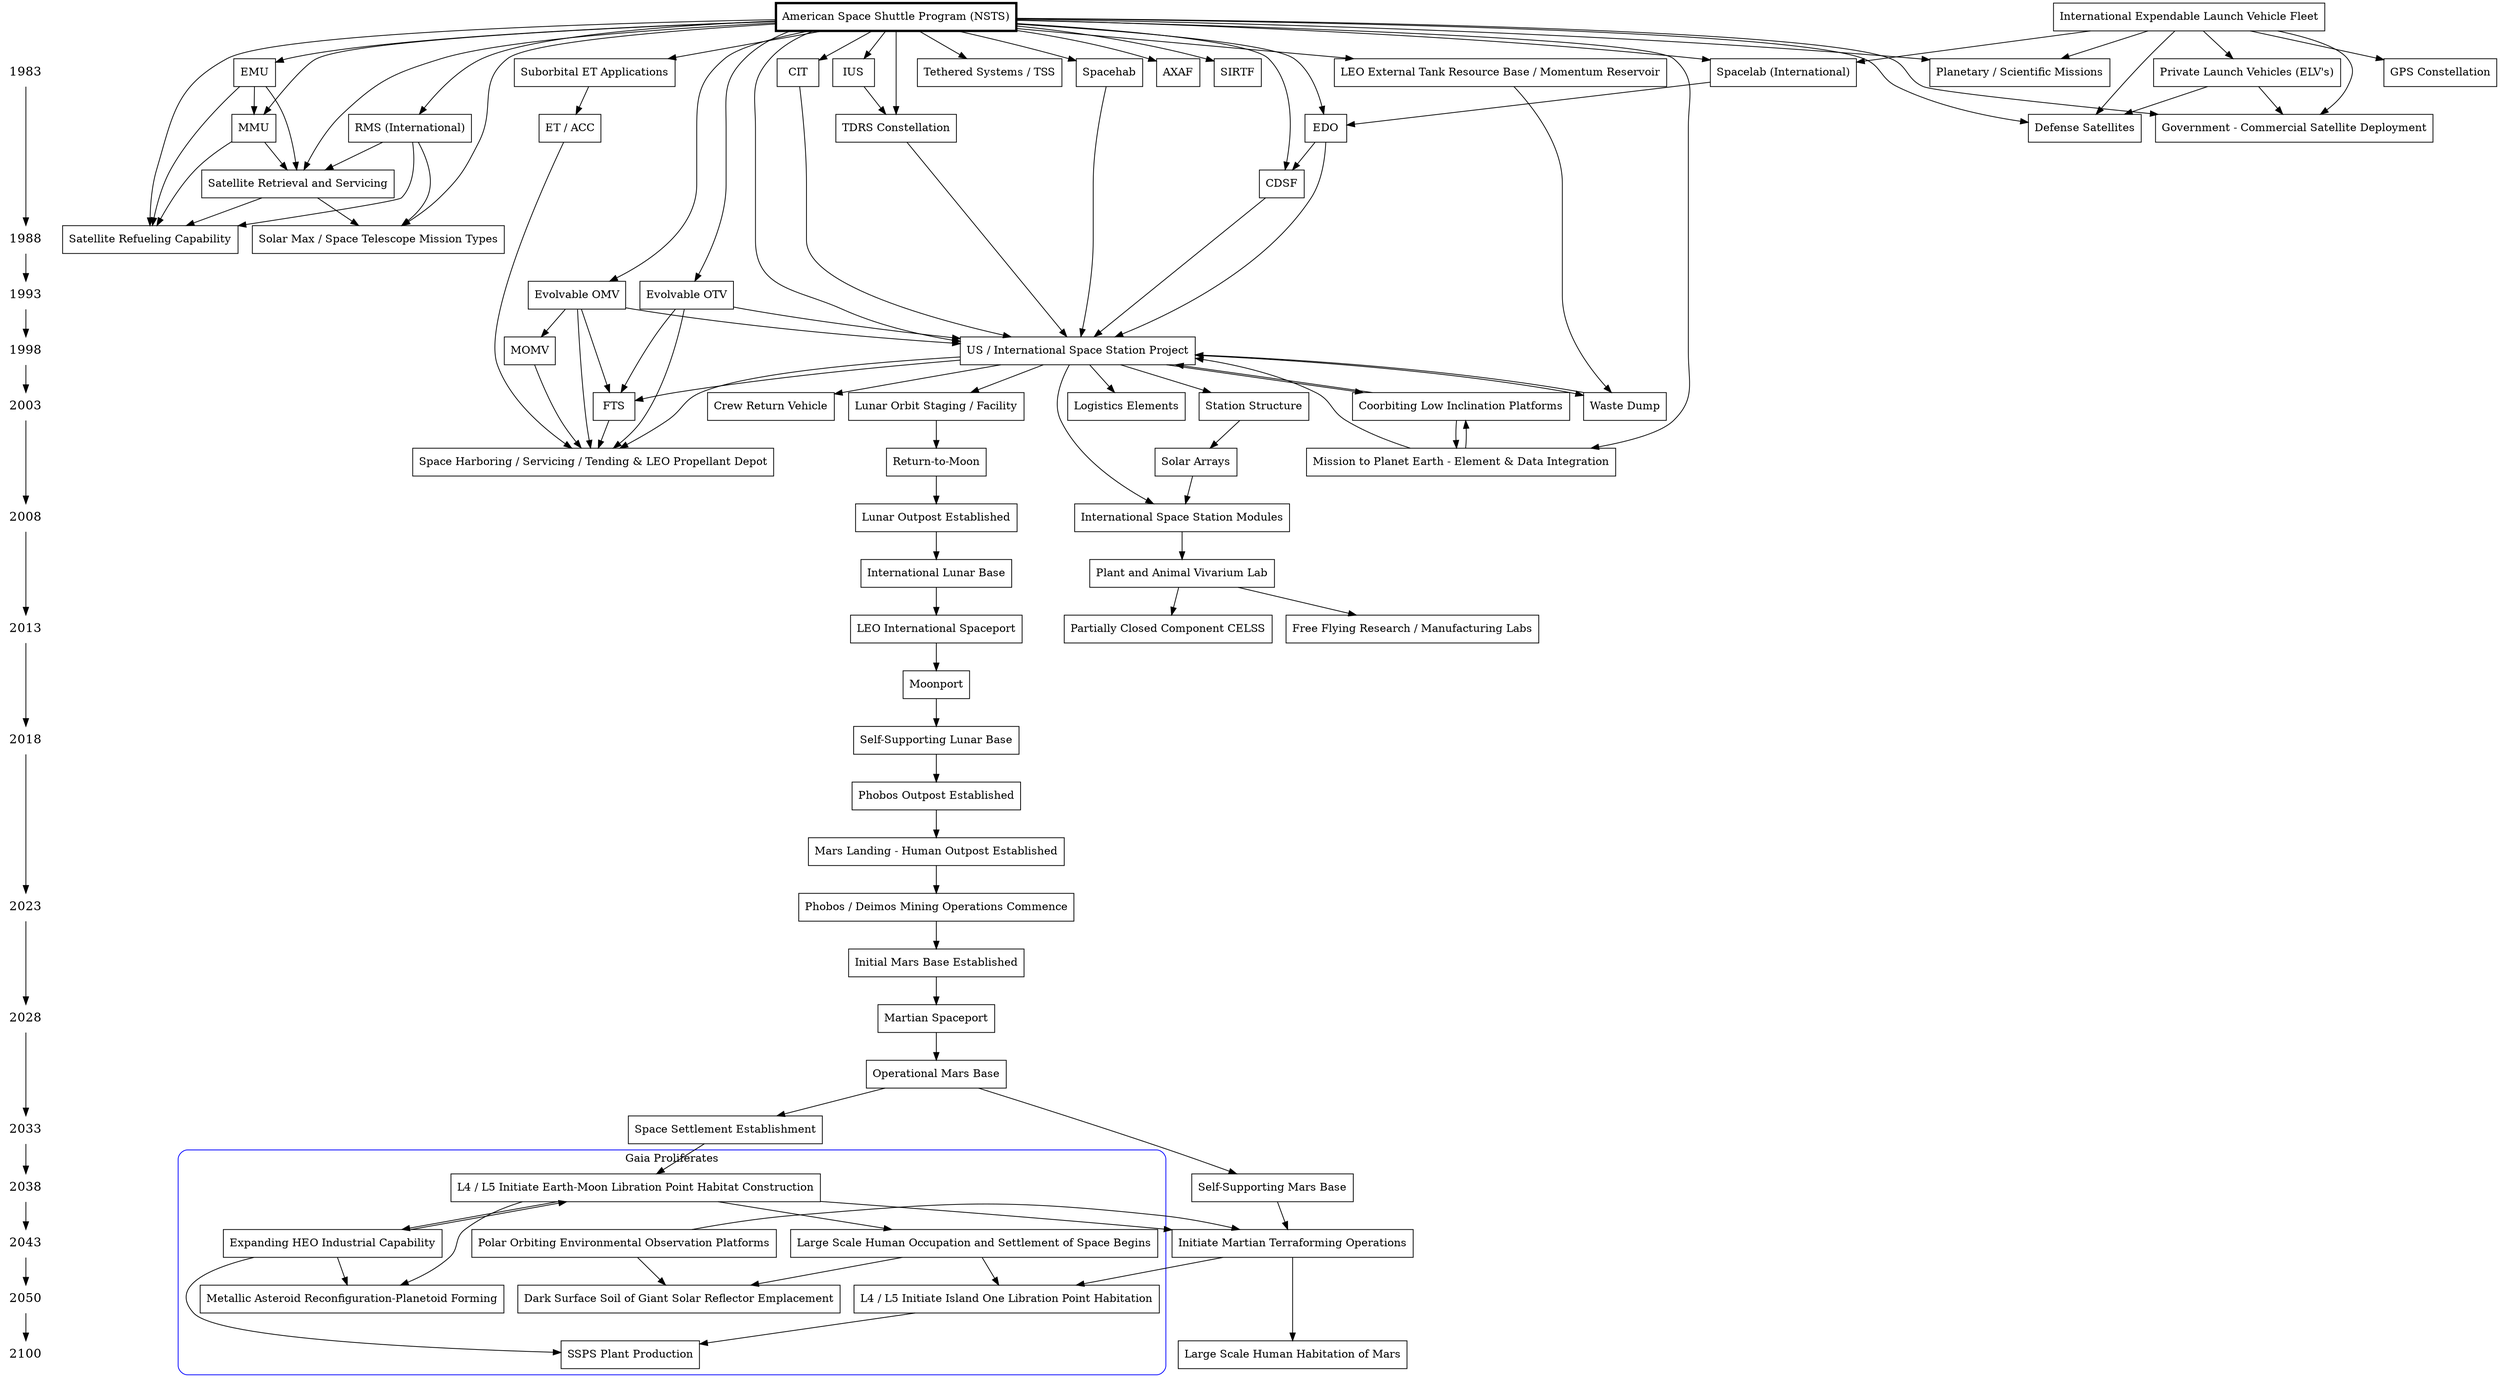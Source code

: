 digraph GRAPH_0 {

node [shape="box"];


{ node [shape=plaintext, fontsize=16];
  /* the time-line graph */
  1983 -> 1988 -> 1993 -> 1998 -> 2003 -> 2008 -> 2013 -> 2018 -> 2023 -> 2028 -> 2033 -> 2038 -> 2043 -> 2050 -> 2100 
}

{ rank = same; 1983; "EMU"; "Private Launch Vehicles (ELV's)"}

"American Space Shuttle Program (NSTS)" [penwidth=3]
"American Space Shuttle Program (NSTS)" -> 
{
"US / International Space Station Project" 
"RMS (International)" 
"IUS" 
"EMU" 
"Defense Satellites"
"Government - Commercial Satellite Deployment"
"Planetary / Scientific Missions"
"Spacelab (International)"
"MMU"
"Satellite Retrieval and Servicing"
"TDRS Constellation" 
"Satellite Refueling Capability"
"Solar Max / Space Telescope Mission Types"
"Spacehab"
"CDSF"
"Evolvable OMV" 
"Evolvable OTV"
"EDO"
"Suborbital ET Applications"
"LEO External Tank Resource Base / Momentum Reservoir"
"Tethered Systems / TSS"
"Mission to Planet Earth - Element & Data Integration"

"AXAF"
"SIRTF"
"CIT"

}

"EMU" -> 
{
"MMU"
"Satellite Retrieval and Servicing"
"Satellite Refueling Capability"
}

"MMU" ->
{
"Satellite Retrieval and Servicing"
"Satellite Refueling Capability"
}

"International Expendable Launch Vehicle Fleet" -> 
{
"Private Launch Vehicles (ELV's)"
"Government - Commercial Satellite Deployment"
"Defense Satellites"
"Planetary / Scientific Missions"
"Spacelab (International)"
"GPS Constellation"
}

"Private Launch Vehicles (ELV's)"-> 
{
"Government - Commercial Satellite Deployment"
"Defense Satellites"
}


{ rank = same; 1988; "Satellite Refueling Capability" }


"RMS (International)" -> 
{
"Satellite Retrieval and Servicing"
"Satellite Refueling Capability"
}


"Satellite Retrieval and Servicing" ->
{
"Satellite Refueling Capability"
"Solar Max / Space Telescope Mission Types"
}


"US / International Space Station Project" -> 
{
"Lunar Orbit Staging / Facility"
"FTS"
"Crew Return Vehicle"
"Station Structure"
"International Space Station Modules"
"Logistics Elements"
"Coorbiting Low Inclination Platforms"
"Space Harboring / Servicing / Tending & LEO Propellant Depot"
}


"RMS (International)" -> "Solar Max / Space Telescope Mission Types"
"IUS" -> "TDRS Constellation"
"US / International Space Station Project"->"Waste Dump"
"Waste Dump"->"US / International Space Station Project"
"Evolvable OMV"->"FTS"
"Spacelab (International)"->"EDO"->"CDSF"


"Evolvable OMV"->"MOMV" 
"Evolvable OTV"->"FTS"
"Mission to Planet Earth - Element & Data Integration"->"US / International Space Station Project"
"Suborbital ET Applications"->"ET / ACC"
"LEO External Tank Resource Base / Momentum Reservoir"->"Waste Dump"


"TDRS Constellation" -> "US / International Space Station Project"
"EDO" -> "US / International Space Station Project"
"CDSF" -> "US / International Space Station Project"
"Spacehab" -> "US / International Space Station Project"
"Evolvable OMV" -> "US / International Space Station Project"
"Evolvable OTV" -> "US / International Space Station Project"

"MOMV"->"Space Harboring / Servicing / Tending & LEO Propellant Depot"
"FTS"->"Space Harboring / Servicing / Tending & LEO Propellant Depot"
"Evolvable OTV"->"Space Harboring / Servicing / Tending & LEO Propellant Depot"
"Evolvable OMV"->"Space Harboring / Servicing / Tending & LEO Propellant Depot"
"ET / ACC"->"Space Harboring / Servicing / Tending & LEO Propellant Depot"


"Coorbiting Low Inclination Platforms"->"US / International Space Station Project"
"Mission to Planet Earth - Element & Data Integration"->"Coorbiting Low Inclination Platforms"
"Coorbiting Low Inclination Platforms"->"Mission to Planet Earth - Element & Data Integration"


{ rank = same; 1998; "US / International Space Station Project"}

"CIT" -> "US / International Space Station Project"
"Plant and Animal Vivarium Lab" -> "Free Flying Research / Manufacturing Labs"
"Lunar Orbit Staging / Facility" -> "Return-to-Moon"



"Station Structure" -> "Solar Arrays" ->"International Space Station Modules"
"International Space Station Modules" ->"Plant and Animal Vivarium Lab"->"Partially Closed Component CELSS"


{ rank = same; 2008; "Lunar Outpost Established"}
"Return-to-Moon" -> "Lunar Outpost Established" -> "International Lunar Base" -> "LEO International Spaceport" -> "Moonport" -> "Self-Supporting Lunar Base" -> "Phobos Outpost Established" -> "Mars Landing - Human Outpost Established" -> "Phobos / Deimos Mining Operations Commence" -> "Initial Mars Base Established" -> "Martian Spaceport" -> "Operational Mars Base" -> "Self-Supporting Mars Base" -> "Initiate Martian Terraforming Operations" -> "Large Scale Human Habitation of Mars"

{ rank = same; 2013; "LEO International Spaceport" }
{ rank = same; 2018; "Self-Supporting Lunar Base" }
{ rank = same; 2023; "Phobos / Deimos Mining Operations Commence" }
{ rank = same; 2028; "Martian Spaceport" }
"Operational Mars Base"->"Space Settlement Establishment"
subgraph cluster_GAIA_PROLIFERATES
{
graph[style="rounded"]
color=blue;
label = "Gaia Proliferates"
"L4 / L5 Initiate Earth-Moon Libration Point Habitat Construction"->"Expanding HEO Industrial Capability"
"Expanding HEO Industrial Capability"->"L4 / L5 Initiate Earth-Moon Libration Point Habitat Construction"
"L4 / L5 Initiate Earth-Moon Libration Point Habitat Construction"->"Metallic Asteroid Reconfiguration-Planetoid Forming"
"Expanding HEO Industrial Capability"->"Metallic Asteroid Reconfiguration-Planetoid Forming"
"L4 / L5 Initiate Earth-Moon Libration Point Habitat Construction"->"Large Scale Human Occupation and Settlement of Space Begins"
"Large Scale Human Occupation and Settlement of Space Begins"->"Dark Surface Soil of Giant Solar Reflector Emplacement"
"Polar Orbiting Environmental Observation Platforms"->"Dark Surface Soil of Giant Solar Reflector Emplacement"
"Large Scale Human Occupation and Settlement of Space Begins"->"L4 / L5 Initiate Island One Libration Point Habitation"
"Expanding HEO Industrial Capability"->"SSPS Plant Production"
"L4 / L5 Initiate Island One Libration Point Habitation"->"SSPS Plant Production"

}
"Space Settlement Establishment"->"L4 / L5 Initiate Earth-Moon Libration Point Habitat Construction"
"L4 / L5 Initiate Earth-Moon Libration Point Habitat Construction"-> "Initiate Martian Terraforming Operations" 
"Initiate Martian Terraforming Operations" ->"L4 / L5 Initiate Island One Libration Point Habitation"
"Polar Orbiting Environmental Observation Platforms"->"Initiate Martian Terraforming Operations"

{ rank = same; 2038; "Self-Supporting Mars Base" }
{ rank = same; 2043; "Initiate Martian Terraforming Operations" }
{ rank = same; 2100; "Large Scale Human Habitation of Mars" }

}
